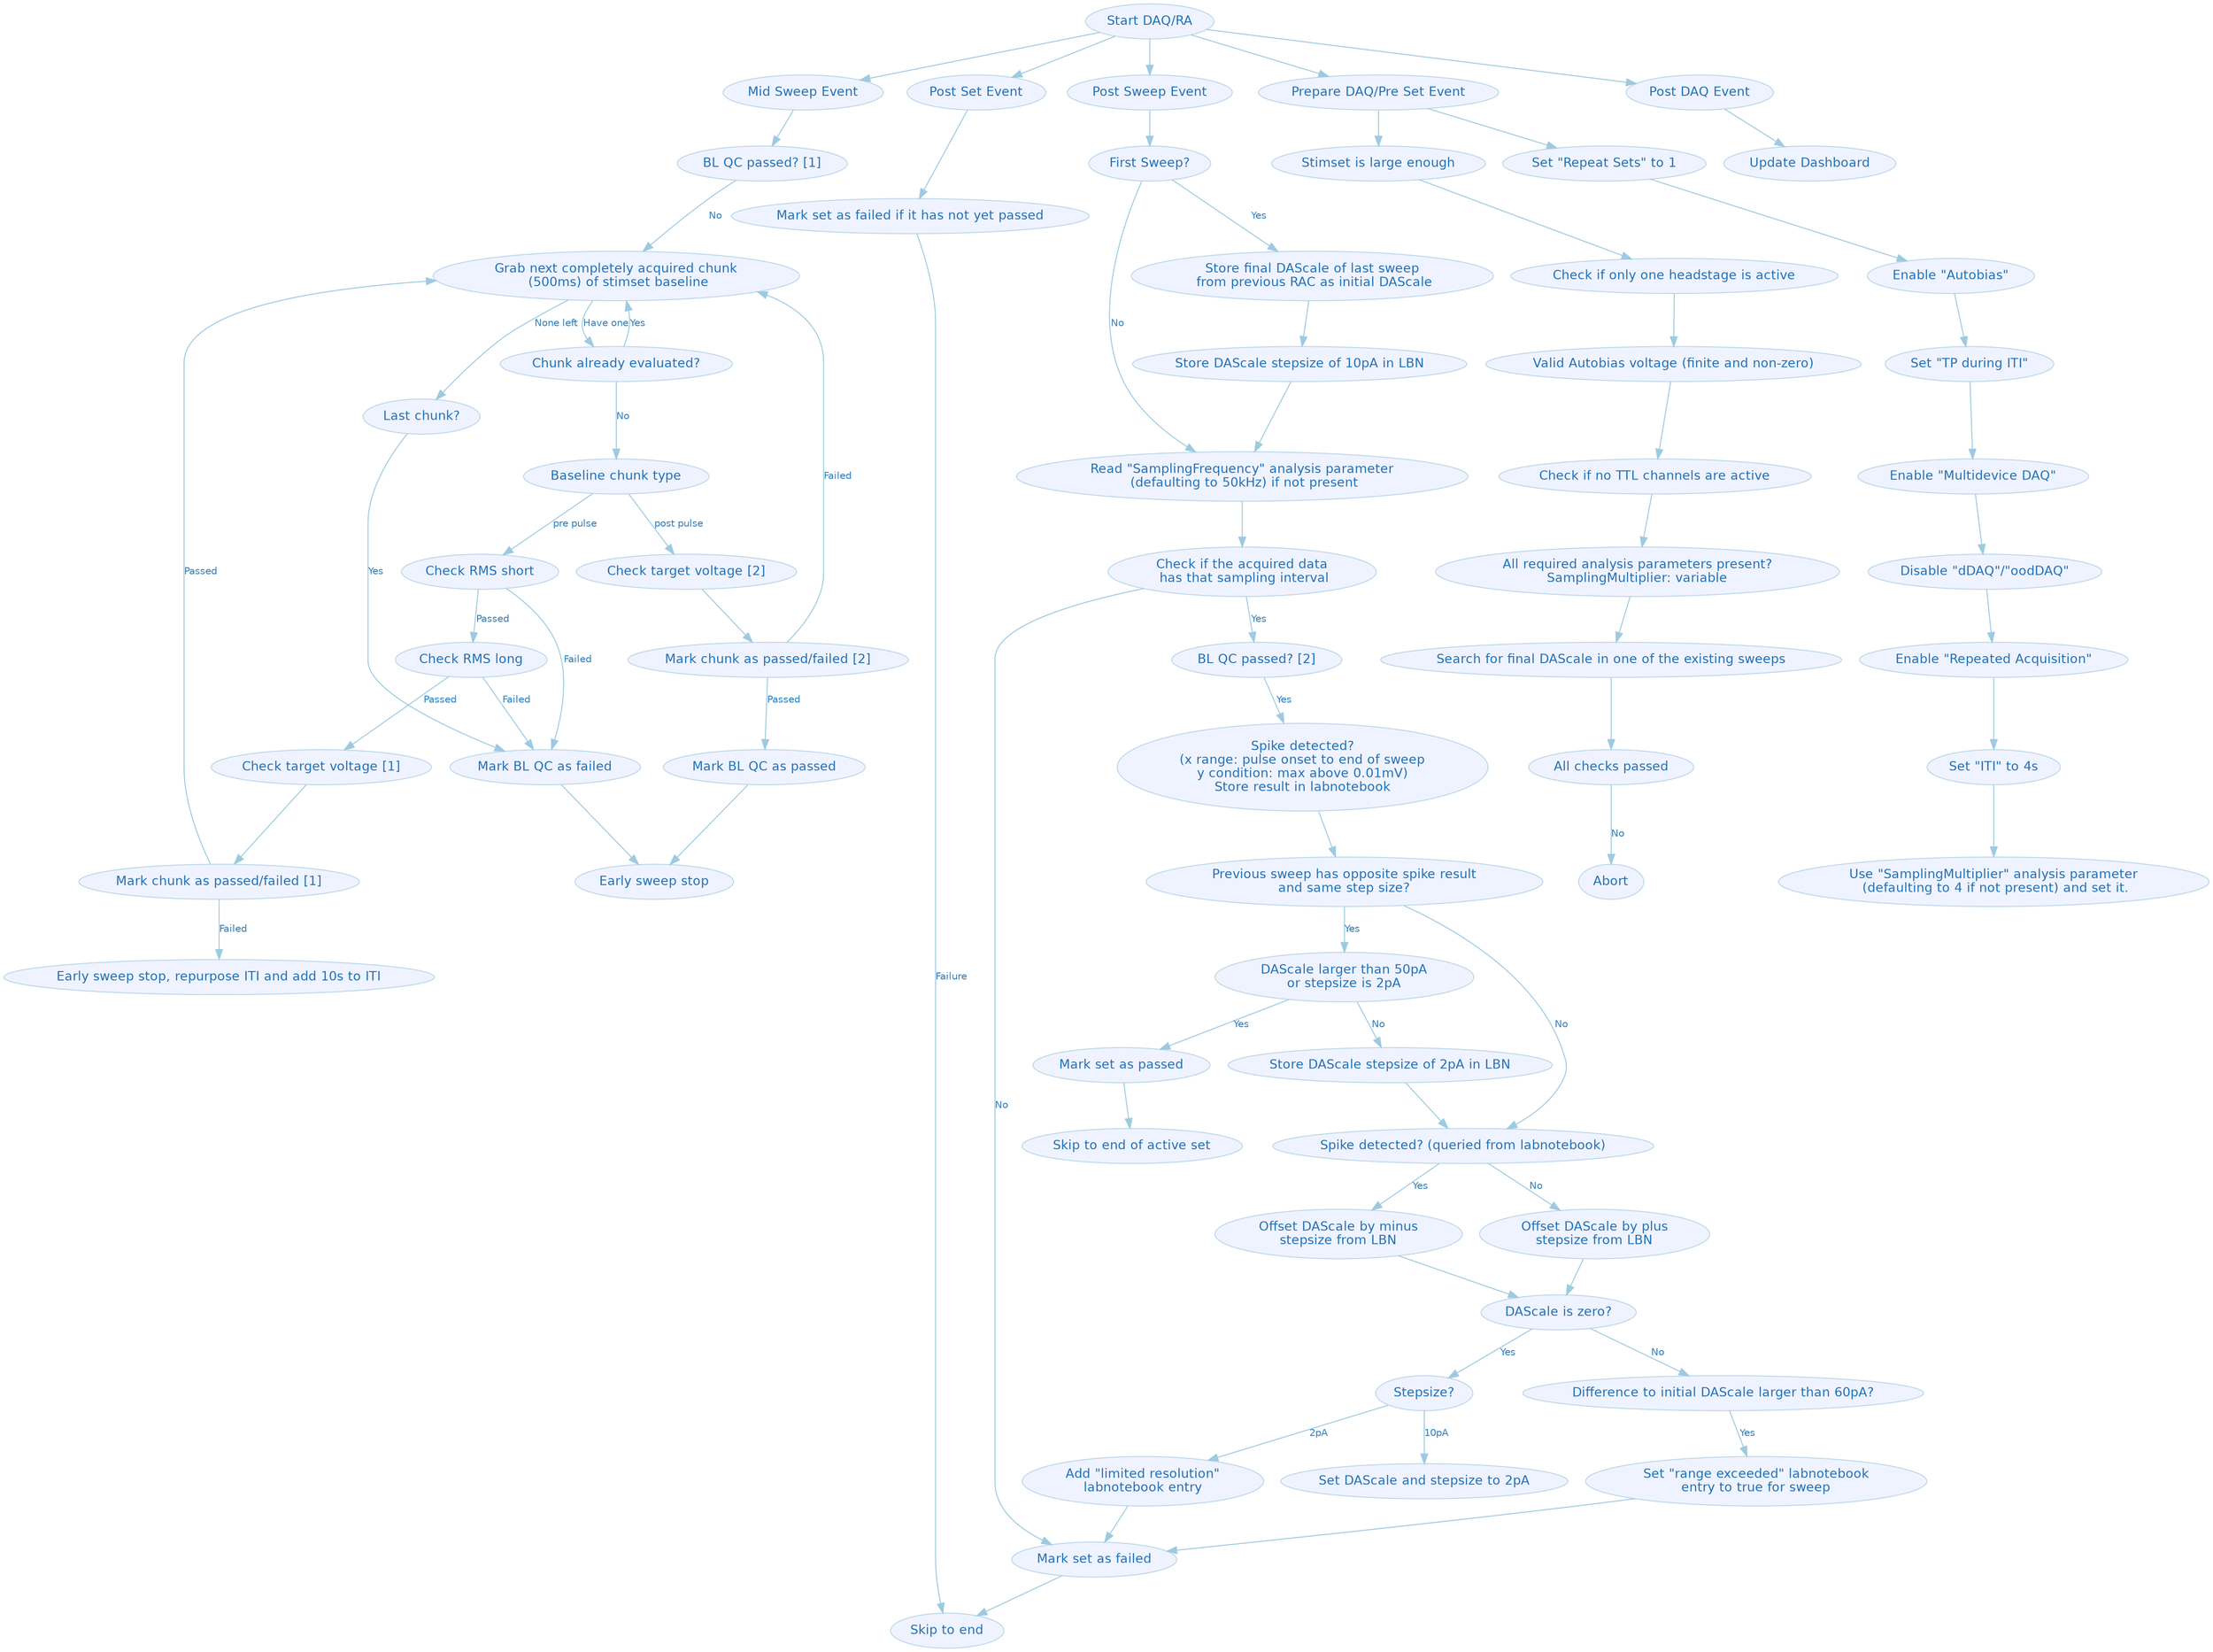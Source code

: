 digraph G {
	graph [center=true,
		color=white,
		compound=true,
		fontcolor=black,
		fontname=Helvetica,
		fontsize=14,
		penwidth=0.1,
		ratio="0,01"
	];
	node [color="#bdd7e7",
		fillcolor="#eff3ff",
		fontcolor="#2171b5",
		fontname=Helvetica,
		fontsize=13,
		label="\N",
		shape=ellipse,
		style=filled
	];
	edge [color="#9ecae1",
		fontcolor="#3182bd",
		fontname=Helvetica,
		fontsize=10,
		style=solid
	];
	"Start DAQ/RA" -> "Mid Sweep Event";
	"Start DAQ/RA" -> "Post Set Event";
	"Start DAQ/RA" -> "Post Sweep Event";
	"Start DAQ/RA" -> "Prepare DAQ/Pre Set Event";
	"Start DAQ/RA" -> "Post DAQ Event";
	"Mid Sweep Event" -> "BL QC passed? [1]";
	"Post Set Event" -> "Mark set as failed if it has not yet passed";
	"Post Sweep Event" -> "First Sweep?";
	"Prepare DAQ/Pre Set Event" -> "Stimset is large enough";
	"Prepare DAQ/Pre Set Event" -> "Set \"Repeat Sets\" to 1";
	"Post DAQ Event" -> "Update Dashboard";
	"BL QC passed? [1]" -> "Grab next completely acquired chunk\n (500ms) of stimset baseline"	[label=No];
	"Mark set as failed if it has not yet passed" -> "Skip to end"	[label=Failure];
	"First Sweep?" -> "Store final DAScale of last sweep\n from previous RAC as initial DAScale"	[label=Yes];
	n60	[label="Read \"SamplingFrequency\" analysis parameter\n (defaulting to 50kHz) if not present"];
	"First Sweep?" -> n60	[label=No];
	"Stimset is large enough" -> "Check if only one headstage is active";
	"Set \"Repeat Sets\" to 1" -> "Enable \"Autobias\"";
	"Grab next completely acquired chunk\n (500ms) of stimset baseline" -> "Chunk already evaluated?"	[label="Have one"];
	"Grab next completely acquired chunk\n (500ms) of stimset baseline" -> "Last chunk?"	[label="None left"];
	"Store final DAScale of last sweep\n from previous RAC as initial DAScale" -> "Store DAScale stepsize of 10pA in LBN";
	n61	[label="Check if the acquired data\n has that sampling interval"];
	n60 -> n61;
	"Check if only one headstage is active" -> "Valid Autobias voltage (finite and non-zero)";
	"Enable \"Autobias\"" -> "Set \"TP during ITI\"";
	"Chunk already evaluated?" -> "Grab next completely acquired chunk\n (500ms) of stimset baseline"	[label=Yes];
	"Chunk already evaluated?" -> "Baseline chunk type"	[label=No];
	"Last chunk?" -> "Mark BL QC as failed"	[label=Yes];
	"Store DAScale stepsize of 10pA in LBN" -> n60;
	n61 -> "BL QC passed? [2]"	[label=Yes];
	n61 -> "Mark set as failed"	[label=No];
	"Valid Autobias voltage (finite and non-zero)" -> "Check if no TTL channels are active";
	"Set \"TP during ITI\"" -> "Enable \"Multidevice DAQ\"";
	"Baseline chunk type" -> "Check RMS short"	[label="pre pulse"];
	"Baseline chunk type" -> "Check target voltage [2]"	[label="post pulse"];
	"Mark BL QC as failed" -> "Early sweep stop";
	"BL QC passed? [2]" -> "Spike detected?\n(x range: pulse onset to end of sweep\ny condition: max above 0.01mV)\nStore result in labnotebook"	[label=Yes];
	"Mark set as failed" -> "Skip to end";
	"Check if no TTL channels are active" -> "All required analysis parameters present?\nSamplingMultiplier: variable";
	"Enable \"Multidevice DAQ\"" -> "Disable \"dDAQ\"/\"oodDAQ\"";
	"Check RMS short" -> "Mark BL QC as failed"	[label=Failed];
	"Check RMS short" -> "Check RMS long"	[label=Passed];
	"Check target voltage [2]" -> "Mark chunk as passed/failed [2]";
	"Spike detected?\n(x range: pulse onset to end of sweep\ny condition: max above 0.01mV)\nStore result in labnotebook" -> "Previous sweep has opposite spike result\nand same step size?";
	"All required analysis parameters present?\nSamplingMultiplier: variable" -> "Search for final DAScale in one of the existing sweeps";
	"Disable \"dDAQ\"/\"oodDAQ\"" -> "Enable \"Repeated Acquisition\"";
	"Check RMS long" -> "Mark BL QC as failed"	[label=Failed];
	"Check RMS long" -> "Check target voltage [1]"	[label=Passed];
	"Mark chunk as passed/failed [2]" -> "Grab next completely acquired chunk\n (500ms) of stimset baseline"	[label=Failed];
	"Mark chunk as passed/failed [2]" -> "Mark BL QC as passed"	[label=Passed];
	"Previous sweep has opposite spike result\nand same step size?" -> "DAScale larger than 50pA\nor stepsize is 2pA"	[label=Yes];
	"Previous sweep has opposite spike result\nand same step size?" -> "Spike detected? (queried from labnotebook)"	[label=No];
	"Search for final DAScale in one of the existing sweeps" -> "All checks passed";
	"Enable \"Repeated Acquisition\"" -> "Set \"ITI\" to 4s";
	"Check target voltage [1]" -> "Mark chunk as passed/failed [1]";
	"Mark BL QC as passed" -> "Early sweep stop";
	"DAScale larger than 50pA\nor stepsize is 2pA" -> "Mark set as passed"	[label=Yes];
	"DAScale larger than 50pA\nor stepsize is 2pA" -> "Store DAScale stepsize of 2pA in LBN"	[label=No];
	"Spike detected? (queried from labnotebook)" -> "Offset DAScale by minus\nstepsize from LBN"	[label=Yes];
	"Spike detected? (queried from labnotebook)" -> "Offset DAScale by plus\nstepsize from LBN"	[label=No];
	"Mark set as passed" -> "Skip to end of active set";
	"Store DAScale stepsize of 2pA in LBN" -> "Spike detected? (queried from labnotebook)";
	"Offset DAScale by minus\nstepsize from LBN" -> "DAScale is zero?";
	"Offset DAScale by plus\nstepsize from LBN" -> "DAScale is zero?";
	"DAScale is zero?" -> "Stepsize?"	[label=Yes];
	"DAScale is zero?" -> "Difference to initial DAScale larger than 60pA?"	[label=No];
	"All checks passed" -> Abort	[label=No];
	n59	[label="Use \"SamplingMultiplier\" analysis parameter\n (defaulting to 4 if not present) and set it."];
	"Set \"ITI\" to 4s" -> n59;
	"Mark chunk as passed/failed [1]" -> "Grab next completely acquired chunk\n (500ms) of stimset baseline"	[label=Passed];
	"Mark chunk as passed/failed [1]" -> "Early sweep stop, repurpose ITI and add 10s to ITI"	[label=Failed];
	"Stepsize?" -> "Set DAScale and stepsize to 2pA"	[label="10pA"];
	"Stepsize?" -> "Add \"limited resolution\"\nlabnotebook entry"	[label="2pA"];
	"Difference to initial DAScale larger than 60pA?" -> "Set \"range exceeded\" labnotebook\nentry to true for sweep"	[label=Yes];
	"Add \"limited resolution\"\nlabnotebook entry" -> "Mark set as failed";
	"Set \"range exceeded\" labnotebook\nentry to true for sweep" -> "Mark set as failed";
}

